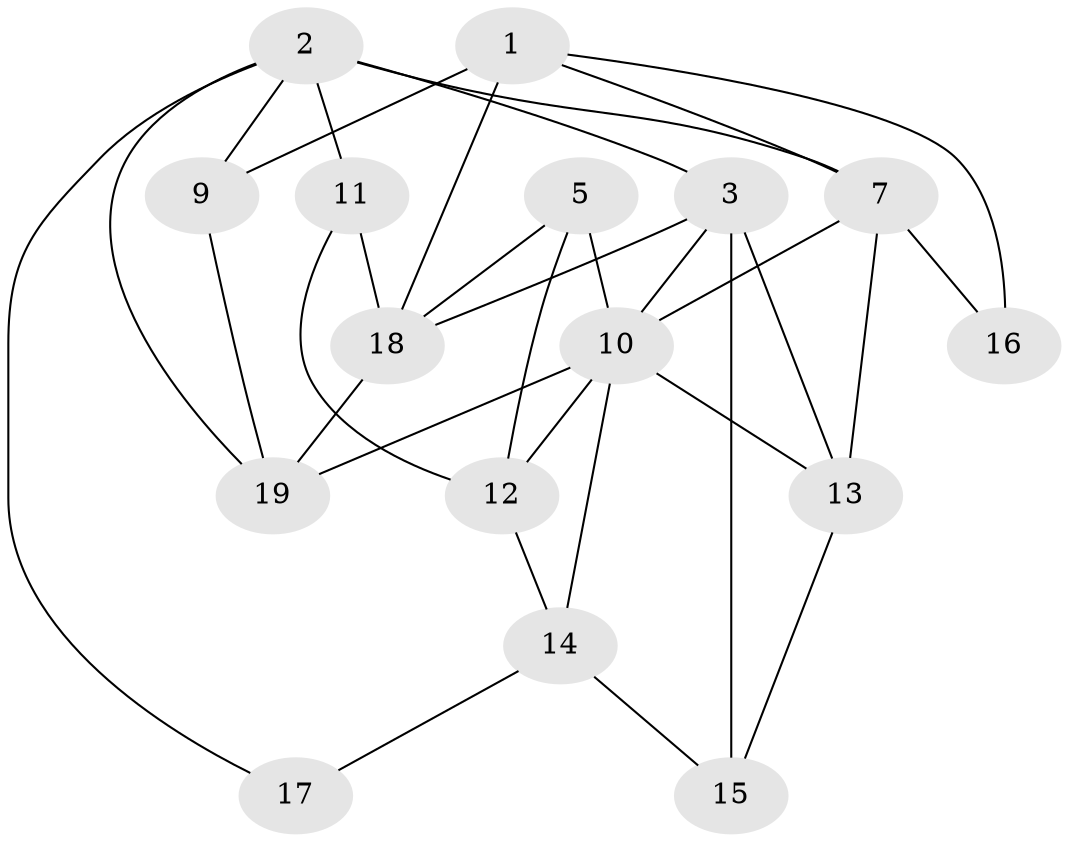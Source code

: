 // Generated by graph-tools (version 1.1) at 2025/46/02/15/25 05:46:28]
// undirected, 16 vertices, 32 edges
graph export_dot {
graph [start="1"]
  node [color=gray90,style=filled];
  1 [super="+20"];
  2;
  3 [super="+8"];
  5;
  7;
  9 [super="+6+8"];
  10;
  11 [super="+6"];
  12;
  13;
  14 [super="+4"];
  15;
  16 [super="+20"];
  17 [super="+4"];
  18;
  19;
  1 -- 7;
  1 -- 18;
  1 -- 9;
  1 -- 16;
  2 -- 7;
  2 -- 19;
  2 -- 3;
  2 -- 9;
  2 -- 11;
  2 -- 17;
  3 -- 18;
  3 -- 10;
  3 -- 13;
  3 -- 15;
  5 -- 12;
  5 -- 10;
  5 -- 18;
  7 -- 13;
  7 -- 10;
  7 -- 16;
  9 -- 19;
  10 -- 14;
  10 -- 12;
  10 -- 13;
  10 -- 19;
  11 -- 18;
  11 -- 12;
  12 -- 14;
  13 -- 15;
  14 -- 15;
  14 -- 17;
  18 -- 19;
}
